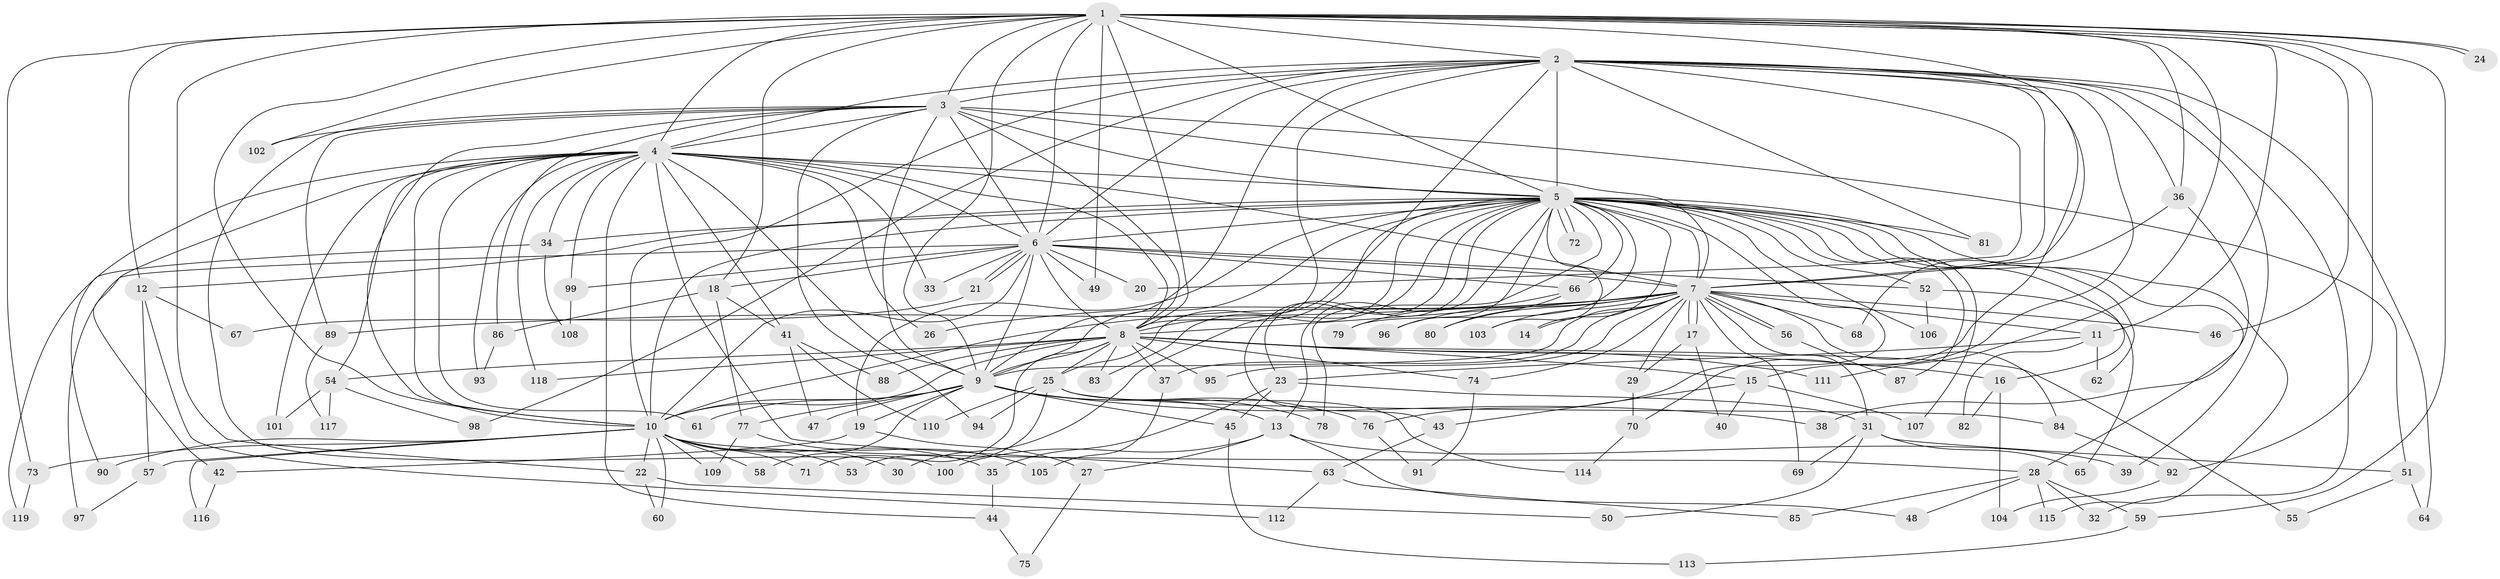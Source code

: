 // coarse degree distribution, {7: 0.020833333333333332, 3: 0.22916666666666666, 2: 0.1875, 14: 0.041666666666666664, 5: 0.14583333333333334, 16: 0.041666666666666664, 4: 0.14583333333333334, 21: 0.020833333333333332, 6: 0.0625, 20: 0.020833333333333332, 23: 0.020833333333333332, 1: 0.041666666666666664, 17: 0.020833333333333332}
// Generated by graph-tools (version 1.1) at 2025/36/03/04/25 23:36:18]
// undirected, 119 vertices, 263 edges
graph export_dot {
  node [color=gray90,style=filled];
  1;
  2;
  3;
  4;
  5;
  6;
  7;
  8;
  9;
  10;
  11;
  12;
  13;
  14;
  15;
  16;
  17;
  18;
  19;
  20;
  21;
  22;
  23;
  24;
  25;
  26;
  27;
  28;
  29;
  30;
  31;
  32;
  33;
  34;
  35;
  36;
  37;
  38;
  39;
  40;
  41;
  42;
  43;
  44;
  45;
  46;
  47;
  48;
  49;
  50;
  51;
  52;
  53;
  54;
  55;
  56;
  57;
  58;
  59;
  60;
  61;
  62;
  63;
  64;
  65;
  66;
  67;
  68;
  69;
  70;
  71;
  72;
  73;
  74;
  75;
  76;
  77;
  78;
  79;
  80;
  81;
  82;
  83;
  84;
  85;
  86;
  87;
  88;
  89;
  90;
  91;
  92;
  93;
  94;
  95;
  96;
  97;
  98;
  99;
  100;
  101;
  102;
  103;
  104;
  105;
  106;
  107;
  108;
  109;
  110;
  111;
  112;
  113;
  114;
  115;
  116;
  117;
  118;
  119;
  1 -- 2;
  1 -- 3;
  1 -- 4;
  1 -- 5;
  1 -- 6;
  1 -- 7;
  1 -- 8;
  1 -- 9;
  1 -- 10;
  1 -- 11;
  1 -- 12;
  1 -- 18;
  1 -- 22;
  1 -- 24;
  1 -- 24;
  1 -- 36;
  1 -- 46;
  1 -- 49;
  1 -- 59;
  1 -- 73;
  1 -- 92;
  1 -- 102;
  1 -- 111;
  2 -- 3;
  2 -- 4;
  2 -- 5;
  2 -- 6;
  2 -- 7;
  2 -- 8;
  2 -- 9;
  2 -- 10;
  2 -- 15;
  2 -- 20;
  2 -- 25;
  2 -- 32;
  2 -- 36;
  2 -- 39;
  2 -- 64;
  2 -- 70;
  2 -- 81;
  2 -- 98;
  3 -- 4;
  3 -- 5;
  3 -- 6;
  3 -- 7;
  3 -- 8;
  3 -- 9;
  3 -- 10;
  3 -- 51;
  3 -- 86;
  3 -- 89;
  3 -- 94;
  3 -- 100;
  3 -- 102;
  4 -- 5;
  4 -- 6;
  4 -- 7;
  4 -- 8;
  4 -- 9;
  4 -- 10;
  4 -- 26;
  4 -- 33;
  4 -- 34;
  4 -- 41;
  4 -- 42;
  4 -- 44;
  4 -- 54;
  4 -- 61;
  4 -- 63;
  4 -- 93;
  4 -- 99;
  4 -- 101;
  4 -- 118;
  4 -- 119;
  5 -- 6;
  5 -- 7;
  5 -- 8;
  5 -- 9;
  5 -- 10;
  5 -- 12;
  5 -- 13;
  5 -- 14;
  5 -- 16;
  5 -- 19;
  5 -- 23;
  5 -- 28;
  5 -- 30;
  5 -- 34;
  5 -- 43;
  5 -- 52;
  5 -- 62;
  5 -- 66;
  5 -- 72;
  5 -- 72;
  5 -- 76;
  5 -- 78;
  5 -- 79;
  5 -- 81;
  5 -- 83;
  5 -- 87;
  5 -- 96;
  5 -- 103;
  5 -- 106;
  5 -- 107;
  5 -- 115;
  6 -- 7;
  6 -- 8;
  6 -- 9;
  6 -- 10;
  6 -- 18;
  6 -- 20;
  6 -- 21;
  6 -- 21;
  6 -- 33;
  6 -- 49;
  6 -- 52;
  6 -- 66;
  6 -- 97;
  6 -- 99;
  7 -- 8;
  7 -- 9;
  7 -- 10;
  7 -- 11;
  7 -- 14;
  7 -- 17;
  7 -- 17;
  7 -- 26;
  7 -- 29;
  7 -- 31;
  7 -- 37;
  7 -- 46;
  7 -- 56;
  7 -- 56;
  7 -- 68;
  7 -- 69;
  7 -- 74;
  7 -- 80;
  7 -- 84;
  7 -- 89;
  7 -- 95;
  7 -- 96;
  7 -- 103;
  8 -- 9;
  8 -- 10;
  8 -- 15;
  8 -- 16;
  8 -- 25;
  8 -- 37;
  8 -- 54;
  8 -- 55;
  8 -- 71;
  8 -- 74;
  8 -- 83;
  8 -- 88;
  8 -- 95;
  8 -- 111;
  8 -- 118;
  9 -- 10;
  9 -- 13;
  9 -- 19;
  9 -- 38;
  9 -- 45;
  9 -- 47;
  9 -- 58;
  9 -- 61;
  9 -- 76;
  9 -- 77;
  9 -- 78;
  10 -- 22;
  10 -- 28;
  10 -- 30;
  10 -- 35;
  10 -- 53;
  10 -- 57;
  10 -- 58;
  10 -- 60;
  10 -- 71;
  10 -- 73;
  10 -- 90;
  10 -- 109;
  10 -- 116;
  11 -- 23;
  11 -- 62;
  11 -- 82;
  12 -- 57;
  12 -- 67;
  12 -- 112;
  13 -- 27;
  13 -- 39;
  13 -- 48;
  13 -- 100;
  15 -- 40;
  15 -- 43;
  15 -- 107;
  16 -- 82;
  16 -- 104;
  17 -- 29;
  17 -- 40;
  18 -- 41;
  18 -- 77;
  18 -- 86;
  19 -- 27;
  19 -- 42;
  21 -- 67;
  22 -- 50;
  22 -- 60;
  23 -- 31;
  23 -- 35;
  23 -- 45;
  25 -- 53;
  25 -- 84;
  25 -- 94;
  25 -- 110;
  25 -- 114;
  27 -- 75;
  28 -- 32;
  28 -- 48;
  28 -- 59;
  28 -- 85;
  28 -- 115;
  29 -- 70;
  31 -- 50;
  31 -- 51;
  31 -- 65;
  31 -- 69;
  34 -- 90;
  34 -- 108;
  35 -- 44;
  36 -- 38;
  36 -- 68;
  37 -- 105;
  41 -- 47;
  41 -- 88;
  41 -- 110;
  42 -- 116;
  43 -- 63;
  44 -- 75;
  45 -- 113;
  51 -- 55;
  51 -- 64;
  52 -- 65;
  52 -- 106;
  54 -- 98;
  54 -- 101;
  54 -- 117;
  56 -- 87;
  57 -- 97;
  59 -- 113;
  63 -- 85;
  63 -- 112;
  66 -- 79;
  66 -- 80;
  70 -- 114;
  73 -- 119;
  74 -- 91;
  76 -- 91;
  77 -- 105;
  77 -- 109;
  84 -- 92;
  86 -- 93;
  89 -- 117;
  92 -- 104;
  99 -- 108;
}

